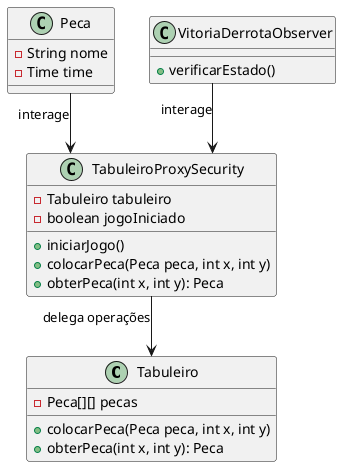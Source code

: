 @startuml
skinparam linetype ortho

class Tabuleiro {
    - Peca[][] pecas
    + colocarPeca(Peca peca, int x, int y)
    + obterPeca(int x, int y): Peca
}

class TabuleiroProxySecurity {
    - Tabuleiro tabuleiro
    - boolean jogoIniciado
    + iniciarJogo()
    + colocarPeca(Peca peca, int x, int y)
    + obterPeca(int x, int y): Peca
}

class Peca {
    - String nome
    - Time time
}

class VitoriaDerrotaObserver {
    + verificarEstado()
}

TabuleiroProxySecurity --> Tabuleiro : delega operações
Peca --> TabuleiroProxySecurity : interage
VitoriaDerrotaObserver --> TabuleiroProxySecurity : interage
@enduml